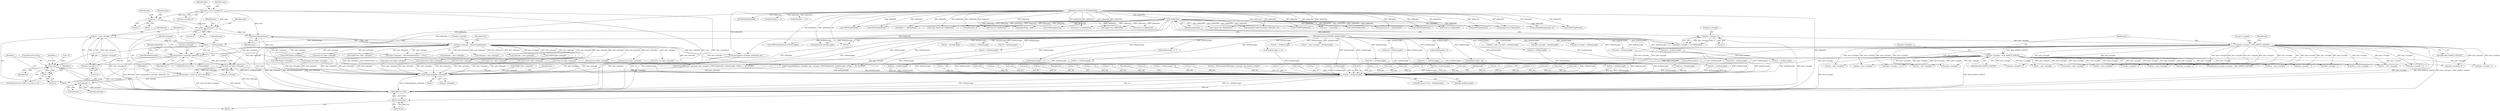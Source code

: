 digraph "0_gstreamer_bc2cdd57d549ab3ba59782e9b395d0cd683fd3ac@pointer" {
"1000466" [label="(Call,memcpy(pIns->pSample, lpMemFile, len))"];
"1000180" [label="(Call,pIns->pSample = AllocateSample(mem))"];
"1000184" [label="(Call,AllocateSample(mem))"];
"1000157" [label="(Call,mem *= 2)"];
"1000112" [label="(Call,mem = pIns->nLength+6)"];
"1000170" [label="(Call,mem *= 2)"];
"1000129" [label="(Call,!lpMemFile)"];
"1000104" [label="(MethodParameterIn,LPCSTR lpMemFile)"];
"1000463" [label="(Call,len <= dwMemLength)"];
"1000455" [label="(Call,len = pIns->nLength * 2)"];
"1000457" [label="(Call,pIns->nLength * 2)"];
"1000139" [label="(Call,pIns->nLength = MAX_SAMPLE_LENGTH)"];
"1000134" [label="(Call,pIns->nLength > MAX_SAMPLE_LENGTH)"];
"1000124" [label="(Call,pIns->nLength < 4)"];
"1000105" [label="(MethodParameterIn,DWORD dwMemLength)"];
"1000475" [label="(Call,(short int *)pIns->pSample)"];
"1000473" [label="(Call,*pSample = (short int *)pIns->pSample)"];
"1000500" [label="(Call,pSample++)"];
"1002030" [label="(Call,FreeSample(pIns->pSample))"];
"1000485" [label="(Call,j<len)"];
"1000488" [label="(Call,j+=2)"];
"1002016" [label="(Call,len > dwMemLength)"];
"1002043" [label="(Return,return len;)"];
"1000494" [label="(Identifier,s)"];
"1000265" [label="(Call,(const signed char *)lpMemFile)"];
"1000482" [label="(Call,j=0)"];
"1000391" [label="(Call,len += 16)"];
"1001565" [label="(Call,(LPBYTE)lpMemFile)"];
"1000308" [label="(Call,len > dwMemLength - 16)"];
"1001252" [label="(Call,(signed char *)pIns->pSample)"];
"1000477" [label="(Call,pIns->pSample)"];
"1000464" [label="(Identifier,len)"];
"1001826" [label="(Call,k<len)"];
"1000114" [label="(Call,pIns->nLength+6)"];
"1001228" [label="(Call,len-9)"];
"1000180" [label="(Call,pIns->pSample = AllocateSample(mem))"];
"1000475" [label="(Call,(short int *)pIns->pSample)"];
"1001272" [label="(Call,delta8 += lpMemFile[j])"];
"1000836" [label="(Call,len = pIns->nLength)"];
"1000500" [label="(Call,pSample++)"];
"1000487" [label="(Identifier,len)"];
"1000957" [label="(Call,(LPBYTE)lpMemFile)"];
"1000694" [label="(Call,len *= 2)"];
"1000635" [label="(Call,(signed char *)pIns->pSample)"];
"1000345" [label="(Call,(BYTE)lpMemFile[j])"];
"1002045" [label="(MethodReturn,UINT)"];
"1000485" [label="(Call,j<len)"];
"1000128" [label="(Literal,4)"];
"1000577" [label="(Call,len > dwMemLength)"];
"1000470" [label="(Identifier,lpMemFile)"];
"1001816" [label="(Call,(signed short *)pIns->pSample)"];
"1002009" [label="(Call,memcpy(pIns->pSample, lpMemFile, len))"];
"1000741" [label="(Call,len*2 > dwMemLength)"];
"1000175" [label="(Identifier,pIns)"];
"1000158" [label="(Identifier,mem)"];
"1001002" [label="(Call,len*2 > dwMemLength)"];
"1000926" [label="(Call,len *= 4)"];
"1001511" [label="(Call,len = DMFUnpack((LPBYTE)pIns->pSample, ibuf, ibufmax, maxlen))"];
"1000134" [label="(Call,pIns->nLength > MAX_SAMPLE_LENGTH)"];
"1000139" [label="(Call,pIns->nLength = MAX_SAMPLE_LENGTH)"];
"1000122" [label="(Identifier,pIns)"];
"1000162" [label="(Identifier,pIns)"];
"1001188" [label="(Call,(char *)pIns->pSample)"];
"1001093" [label="(Call,len*4 > dwMemLength)"];
"1000104" [label="(MethodParameterIn,LPCSTR lpMemFile)"];
"1000314" [label="(Call,memcpy(CompressionTable, lpMemFile, 16))"];
"1000206" [label="(Call,len > dwMemLength)"];
"1000466" [label="(Call,memcpy(pIns->pSample, lpMemFile, len))"];
"1001180" [label="(Call,packcharacter = lpMemFile[8])"];
"1000809" [label="(Call,len *= 2)"];
"1000277" [label="(Call,j<len)"];
"1000125" [label="(Call,pIns->nLength)"];
"1000620" [label="(Call,pIns->nLength * 2)"];
"1000965" [label="(Call,ITUnpack16Bit(pIns->pSample, pIns->nLength, (LPBYTE)lpMemFile, dwMemLength, (nFlags == RS_IT21516)))"];
"1000455" [label="(Call,len = pIns->nLength * 2)"];
"1000454" [label="(Block,)"];
"1000513" [label="(Call,len > dwMemLength)"];
"1002016" [label="(Call,len > dwMemLength)"];
"1000179" [label="(Call,(pIns->pSample = AllocateSample(mem)) == NULL)"];
"1000461" [label="(Literal,2)"];
"1001527" [label="(Call,pIns->nLength * 3)"];
"1000405" [label="(Call,len > dwMemLength)"];
"1000934" [label="(Call,len = dwMemLength)"];
"1001320" [label="(Call,len >= 4)"];
"1002018" [label="(Identifier,dwMemLength)"];
"1001366" [label="(Call,j<pIns->nLength)"];
"1002022" [label="(Identifier,pIns)"];
"1000996" [label="(Call,len = pIns->nLength)"];
"1001106" [label="(Call,(short int *)lpMemFile)"];
"1001199" [label="(Call,lpMemFile+4)"];
"1001100" [label="(Call,dwMemLength >> 2)"];
"1001009" [label="(Call,dwMemLength >> 1)"];
"1000432" [label="(Call,j<len)"];
"1002024" [label="(Block,)"];
"1000322" [label="(Call,*pSample = pIns->pSample)"];
"1000483" [label="(Identifier,j)"];
"1001203" [label="(Call,len > dwMemLength)"];
"1001917" [label="(Call,dwMemLength >> 2)"];
"1001478" [label="(Call,len >= 4)"];
"1000112" [label="(Call,mem = pIns->nLength+6)"];
"1002002" [label="(Call,len = pIns->nLength = dwMemLength)"];
"1000200" [label="(Call,len = pIns->nLength)"];
"1000159" [label="(Literal,2)"];
"1000227" [label="(Call,j<len)"];
"1000246" [label="(Call,len = pIns->nLength)"];
"1000238" [label="(Call,lpMemFile[j] - 0x80)"];
"1000172" [label="(Literal,2)"];
"1000217" [label="(Call,*pSample = pIns->pSample)"];
"1000499" [label="(Call,*pSample++)"];
"1001335" [label="(Call,(LPBYTE)lpMemFile)"];
"1001738" [label="(Call,(LPBYTE)lpMemFile)"];
"1000972" [label="(Call,(LPBYTE)lpMemFile)"];
"1000209" [label="(Call,len = pIns->nLength = dwMemLength)"];
"1001483" [label="(Call,maxlen = pIns->nLength)"];
"1001245" [label="(Call,len > dwMemLength)"];
"1000169" [label="(Block,)"];
"1001910" [label="(Call,len*4 > dwMemLength)"];
"1000143" [label="(Identifier,MAX_SAMPLE_LENGTH)"];
"1002031" [label="(Call,pIns->pSample)"];
"1002017" [label="(Identifier,len)"];
"1001068" [label="(Call,len *= 2)"];
"1000474" [label="(Identifier,pSample)"];
"1000105" [label="(MethodParameterIn,DWORD dwMemLength)"];
"1000140" [label="(Call,pIns->nLength)"];
"1000488" [label="(Call,j+=2)"];
"1000130" [label="(Identifier,lpMemFile)"];
"1000571" [label="(Call,pIns->nLength * 2)"];
"1000184" [label="(Call,AllocateSample(mem))"];
"1000529" [label="(Call,(signed char *)pIns->pSample)"];
"1000463" [label="(Call,len <= dwMemLength)"];
"1000856" [label="(Call,len*4 > dwMemLength)"];
"1000507" [label="(Call,pIns->nLength * 2)"];
"1000355" [label="(Call,lpMemFile[j] >> 4)"];
"1000950" [label="(Call,ITUnpack8Bit(pIns->pSample, pIns->nLength, (LPBYTE)lpMemFile, dwMemLength, (nFlags == RS_IT2158)))"];
"1000106" [label="(Block,)"];
"1002004" [label="(Call,pIns->nLength = dwMemLength)"];
"1000486" [label="(Identifier,j)"];
"1001285" [label="(Call,(WORD *)pIns->pSample)"];
"1001988" [label="(Call,len *= 4)"];
"1000537" [label="(Call,(signed char *)lpMemFile)"];
"1001176" [label="(Call,*psrc = lpMemFile)"];
"1001015" [label="(Call,(LPBYTE)lpMemFile)"];
"1000133" [label="(ControlStructure,if (pIns->nLength > MAX_SAMPLE_LENGTH))"];
"1000113" [label="(Identifier,mem)"];
"1000141" [label="(Identifier,pIns)"];
"1002042" [label="(Identifier,pIns)"];
"1002036" [label="(Identifier,pIns)"];
"1002044" [label="(Identifier,len)"];
"1000300" [label="(Call,(pIns->nLength + 1) / 2)"];
"1000129" [label="(Call,!lpMemFile)"];
"1000186" [label="(Identifier,NULL)"];
"1000156" [label="(Block,)"];
"1000257" [label="(Call,*pSample = pIns->pSample)"];
"1000457" [label="(Call,pIns->nLength * 2)"];
"1000211" [label="(Call,pIns->nLength = dwMemLength)"];
"1000627" [label="(Call,len*2)"];
"1001500" [label="(Call,(LPBYTE)lpMemFile)"];
"1000489" [label="(Identifier,j)"];
"1001542" [label="(Call,len > dwMemLength)"];
"1000626" [label="(Call,len*2 <= dwMemLength)"];
"1000721" [label="(Call,len = pIns->nLength)"];
"1001171" [label="(Call,dwMemLength > 9)"];
"1000310" [label="(Call,dwMemLength - 16)"];
"1001993" [label="(Call,len = pIns->nLength)"];
"1000185" [label="(Identifier,mem)"];
"1001643" [label="(Call,(signed short *)pIns->pSample)"];
"1001506" [label="(Call,(LPBYTE)(lpMemFile+dwMemLength))"];
"1000501" [label="(Identifier,pSample)"];
"1002043" [label="(Return,return len;)"];
"1000252" [label="(Call,len > dwMemLength)"];
"1000462" [label="(ControlStructure,if (len <= dwMemLength))"];
"1000584" [label="(Call,(short int *)pIns->pSample)"];
"1000171" [label="(Identifier,mem)"];
"1001474" [label="(Call,len = dwMemLength)"];
"1001999" [label="(Call,len > dwMemLength)"];
"1000643" [label="(Call,(signed char *)lpMemFile)"];
"1001508" [label="(Call,lpMemFile+dwMemLength)"];
"1000468" [label="(Identifier,pIns)"];
"1000146" [label="(Identifier,pIns)"];
"1000399" [label="(Call,pIns->nLength * 2)"];
"1000844" [label="(Call,(short int *)lpMemFile)"];
"1001161" [label="(Call,len *= 4)"];
"1000729" [label="(Call,(signed char *)lpMemFile)"];
"1001929" [label="(Call,(short int *)pIns->pSample)"];
"1000420" [label="(Call,(short int *)lpMemFile)"];
"1001210" [label="(Call,dmax = pIns->nLength)"];
"1000503" [label="(ControlStructure,break;)"];
"1000456" [label="(Identifier,len)"];
"1000471" [label="(Identifier,len)"];
"1001239" [label="(Call,pIns->nLength * 2)"];
"1000742" [label="(Call,len*2)"];
"1001112" [label="(Call,(short int *)pIns->pSample)"];
"1000138" [label="(Identifier,MAX_SAMPLE_LENGTH)"];
"1000850" [label="(Call,(short int *)pIns->pSample)"];
"1000600" [label="(Call,j<len)"];
"1001653" [label="(Call,k<len)"];
"1000170" [label="(Call,mem *= 2)"];
"1000465" [label="(Identifier,dwMemLength)"];
"1001197" [label="(Call,(LPDWORD)(lpMemFile+4))"];
"1001698" [label="(Call,pIns->nLength * 6)"];
"1001087" [label="(Call,len = pIns->nLength)"];
"1000157" [label="(Call,mem *= 2)"];
"1001514" [label="(Call,(LPBYTE)pIns->pSample)"];
"1001904" [label="(Call,len = pIns->nLength)"];
"1001167" [label="(Call,len = 9)"];
"1000545" [label="(Call,j<len)"];
"1001206" [label="(Call,len = dwMemLength)"];
"1000938" [label="(Call,len < 4)"];
"1000124" [label="(Call,pIns->nLength < 4)"];
"1000135" [label="(Call,pIns->nLength)"];
"1000480" [label="(ControlStructure,for (UINT j=0; j<len; j+=2))"];
"1000123" [label="(Call,(pIns->nLength < 4) || (!lpMemFile))"];
"1001720" [label="(Call,len > 8*8)"];
"1000522" [label="(Call,len > 1)"];
"1000301" [label="(Call,pIns->nLength + 1)"];
"1000318" [label="(Call,lpMemFile += 16)"];
"1000735" [label="(Call,(signed char *)pIns->pSample)"];
"1000857" [label="(Call,len*4)"];
"1002030" [label="(Call,FreeSample(pIns->pSample))"];
"1000467" [label="(Call,pIns->pSample)"];
"1001715" [label="(Call,len > dwMemLength)"];
"1002015" [label="(ControlStructure,if (len > dwMemLength))"];
"1000592" [label="(Call,(short int *)lpMemFile)"];
"1001923" [label="(Call,(LPCBYTE)lpMemFile)"];
"1001327" [label="(Call,(LPBYTE)pIns->pSample)"];
"1000458" [label="(Call,pIns->nLength)"];
"1000181" [label="(Call,pIns->pSample)"];
"1001316" [label="(Call,len = dwMemLength)"];
"1000518" [label="(Call,dwMemLength & ~1)"];
"1001295" [label="(Call,j<len)"];
"1001547" [label="(Call,len > 4*8)"];
"1000473" [label="(Call,*pSample = (short int *)pIns->pSample)"];
"1000412" [label="(Call,(short int *)pIns->pSample)"];
"1001021" [label="(Call,(LPBYTE)pIns->pSample)"];
"1000490" [label="(Literal,2)"];
"1000466" -> "1000462"  [label="AST: "];
"1000466" -> "1000471"  [label="CFG: "];
"1000467" -> "1000466"  [label="AST: "];
"1000470" -> "1000466"  [label="AST: "];
"1000471" -> "1000466"  [label="AST: "];
"1000474" -> "1000466"  [label="CFG: "];
"1000466" -> "1002045"  [label="DDG: lpMemFile"];
"1000466" -> "1002045"  [label="DDG: memcpy(pIns->pSample, lpMemFile, len)"];
"1000180" -> "1000466"  [label="DDG: pIns->pSample"];
"1000129" -> "1000466"  [label="DDG: lpMemFile"];
"1000104" -> "1000466"  [label="DDG: lpMemFile"];
"1000463" -> "1000466"  [label="DDG: len"];
"1000466" -> "1000475"  [label="DDG: pIns->pSample"];
"1000466" -> "1000485"  [label="DDG: len"];
"1000180" -> "1000179"  [label="AST: "];
"1000180" -> "1000184"  [label="CFG: "];
"1000181" -> "1000180"  [label="AST: "];
"1000184" -> "1000180"  [label="AST: "];
"1000186" -> "1000180"  [label="CFG: "];
"1000180" -> "1002045"  [label="DDG: AllocateSample(mem)"];
"1000180" -> "1002045"  [label="DDG: pIns->pSample"];
"1000180" -> "1000179"  [label="DDG: pIns->pSample"];
"1000184" -> "1000180"  [label="DDG: mem"];
"1000180" -> "1000217"  [label="DDG: pIns->pSample"];
"1000180" -> "1000257"  [label="DDG: pIns->pSample"];
"1000180" -> "1000322"  [label="DDG: pIns->pSample"];
"1000180" -> "1000412"  [label="DDG: pIns->pSample"];
"1000180" -> "1000475"  [label="DDG: pIns->pSample"];
"1000180" -> "1000529"  [label="DDG: pIns->pSample"];
"1000180" -> "1000584"  [label="DDG: pIns->pSample"];
"1000180" -> "1000635"  [label="DDG: pIns->pSample"];
"1000180" -> "1000735"  [label="DDG: pIns->pSample"];
"1000180" -> "1000850"  [label="DDG: pIns->pSample"];
"1000180" -> "1000950"  [label="DDG: pIns->pSample"];
"1000180" -> "1000965"  [label="DDG: pIns->pSample"];
"1000180" -> "1001021"  [label="DDG: pIns->pSample"];
"1000180" -> "1001112"  [label="DDG: pIns->pSample"];
"1000180" -> "1001188"  [label="DDG: pIns->pSample"];
"1000180" -> "1001252"  [label="DDG: pIns->pSample"];
"1000180" -> "1001327"  [label="DDG: pIns->pSample"];
"1000180" -> "1001514"  [label="DDG: pIns->pSample"];
"1000180" -> "1001643"  [label="DDG: pIns->pSample"];
"1000180" -> "1001816"  [label="DDG: pIns->pSample"];
"1000180" -> "1001929"  [label="DDG: pIns->pSample"];
"1000180" -> "1002009"  [label="DDG: pIns->pSample"];
"1000180" -> "1002030"  [label="DDG: pIns->pSample"];
"1000184" -> "1000185"  [label="CFG: "];
"1000185" -> "1000184"  [label="AST: "];
"1000184" -> "1002045"  [label="DDG: mem"];
"1000184" -> "1000179"  [label="DDG: mem"];
"1000157" -> "1000184"  [label="DDG: mem"];
"1000112" -> "1000184"  [label="DDG: mem"];
"1000170" -> "1000184"  [label="DDG: mem"];
"1000157" -> "1000156"  [label="AST: "];
"1000157" -> "1000159"  [label="CFG: "];
"1000158" -> "1000157"  [label="AST: "];
"1000159" -> "1000157"  [label="AST: "];
"1000162" -> "1000157"  [label="CFG: "];
"1000112" -> "1000157"  [label="DDG: mem"];
"1000157" -> "1000170"  [label="DDG: mem"];
"1000112" -> "1000106"  [label="AST: "];
"1000112" -> "1000114"  [label="CFG: "];
"1000113" -> "1000112"  [label="AST: "];
"1000114" -> "1000112"  [label="AST: "];
"1000122" -> "1000112"  [label="CFG: "];
"1000112" -> "1002045"  [label="DDG: pIns->nLength+6"];
"1000112" -> "1002045"  [label="DDG: mem"];
"1000112" -> "1000170"  [label="DDG: mem"];
"1000170" -> "1000169"  [label="AST: "];
"1000170" -> "1000172"  [label="CFG: "];
"1000171" -> "1000170"  [label="AST: "];
"1000172" -> "1000170"  [label="AST: "];
"1000175" -> "1000170"  [label="CFG: "];
"1000129" -> "1000123"  [label="AST: "];
"1000129" -> "1000130"  [label="CFG: "];
"1000130" -> "1000129"  [label="AST: "];
"1000123" -> "1000129"  [label="CFG: "];
"1000129" -> "1002045"  [label="DDG: lpMemFile"];
"1000129" -> "1000123"  [label="DDG: lpMemFile"];
"1000104" -> "1000129"  [label="DDG: lpMemFile"];
"1000129" -> "1000238"  [label="DDG: lpMemFile"];
"1000129" -> "1000265"  [label="DDG: lpMemFile"];
"1000129" -> "1000314"  [label="DDG: lpMemFile"];
"1000129" -> "1000420"  [label="DDG: lpMemFile"];
"1000129" -> "1000537"  [label="DDG: lpMemFile"];
"1000129" -> "1000592"  [label="DDG: lpMemFile"];
"1000129" -> "1000643"  [label="DDG: lpMemFile"];
"1000129" -> "1000729"  [label="DDG: lpMemFile"];
"1000129" -> "1000844"  [label="DDG: lpMemFile"];
"1000129" -> "1000957"  [label="DDG: lpMemFile"];
"1000129" -> "1000972"  [label="DDG: lpMemFile"];
"1000129" -> "1001015"  [label="DDG: lpMemFile"];
"1000129" -> "1001106"  [label="DDG: lpMemFile"];
"1000129" -> "1001176"  [label="DDG: lpMemFile"];
"1000129" -> "1001180"  [label="DDG: lpMemFile"];
"1000129" -> "1001197"  [label="DDG: lpMemFile"];
"1000129" -> "1001199"  [label="DDG: lpMemFile"];
"1000129" -> "1001272"  [label="DDG: lpMemFile"];
"1000129" -> "1001335"  [label="DDG: lpMemFile"];
"1000129" -> "1001500"  [label="DDG: lpMemFile"];
"1000129" -> "1001565"  [label="DDG: lpMemFile"];
"1000129" -> "1001738"  [label="DDG: lpMemFile"];
"1000129" -> "1001923"  [label="DDG: lpMemFile"];
"1000129" -> "1002009"  [label="DDG: lpMemFile"];
"1000104" -> "1000101"  [label="AST: "];
"1000104" -> "1002045"  [label="DDG: lpMemFile"];
"1000104" -> "1000238"  [label="DDG: lpMemFile"];
"1000104" -> "1000265"  [label="DDG: lpMemFile"];
"1000104" -> "1000314"  [label="DDG: lpMemFile"];
"1000104" -> "1000318"  [label="DDG: lpMemFile"];
"1000104" -> "1000345"  [label="DDG: lpMemFile"];
"1000104" -> "1000355"  [label="DDG: lpMemFile"];
"1000104" -> "1000420"  [label="DDG: lpMemFile"];
"1000104" -> "1000537"  [label="DDG: lpMemFile"];
"1000104" -> "1000592"  [label="DDG: lpMemFile"];
"1000104" -> "1000643"  [label="DDG: lpMemFile"];
"1000104" -> "1000729"  [label="DDG: lpMemFile"];
"1000104" -> "1000844"  [label="DDG: lpMemFile"];
"1000104" -> "1000957"  [label="DDG: lpMemFile"];
"1000104" -> "1000972"  [label="DDG: lpMemFile"];
"1000104" -> "1001015"  [label="DDG: lpMemFile"];
"1000104" -> "1001106"  [label="DDG: lpMemFile"];
"1000104" -> "1001176"  [label="DDG: lpMemFile"];
"1000104" -> "1001180"  [label="DDG: lpMemFile"];
"1000104" -> "1001197"  [label="DDG: lpMemFile"];
"1000104" -> "1001199"  [label="DDG: lpMemFile"];
"1000104" -> "1001272"  [label="DDG: lpMemFile"];
"1000104" -> "1001335"  [label="DDG: lpMemFile"];
"1000104" -> "1001500"  [label="DDG: lpMemFile"];
"1000104" -> "1001506"  [label="DDG: lpMemFile"];
"1000104" -> "1001508"  [label="DDG: lpMemFile"];
"1000104" -> "1001565"  [label="DDG: lpMemFile"];
"1000104" -> "1001738"  [label="DDG: lpMemFile"];
"1000104" -> "1001923"  [label="DDG: lpMemFile"];
"1000104" -> "1002009"  [label="DDG: lpMemFile"];
"1000463" -> "1000462"  [label="AST: "];
"1000463" -> "1000465"  [label="CFG: "];
"1000464" -> "1000463"  [label="AST: "];
"1000465" -> "1000463"  [label="AST: "];
"1000468" -> "1000463"  [label="CFG: "];
"1000474" -> "1000463"  [label="CFG: "];
"1000463" -> "1002045"  [label="DDG: len <= dwMemLength"];
"1000455" -> "1000463"  [label="DDG: len"];
"1000105" -> "1000463"  [label="DDG: dwMemLength"];
"1000463" -> "1000485"  [label="DDG: len"];
"1000463" -> "1002016"  [label="DDG: dwMemLength"];
"1000455" -> "1000454"  [label="AST: "];
"1000455" -> "1000457"  [label="CFG: "];
"1000456" -> "1000455"  [label="AST: "];
"1000457" -> "1000455"  [label="AST: "];
"1000464" -> "1000455"  [label="CFG: "];
"1000455" -> "1002045"  [label="DDG: pIns->nLength * 2"];
"1000457" -> "1000455"  [label="DDG: pIns->nLength"];
"1000457" -> "1000455"  [label="DDG: 2"];
"1000457" -> "1000461"  [label="CFG: "];
"1000458" -> "1000457"  [label="AST: "];
"1000461" -> "1000457"  [label="AST: "];
"1000457" -> "1002045"  [label="DDG: pIns->nLength"];
"1000139" -> "1000457"  [label="DDG: pIns->nLength"];
"1000134" -> "1000457"  [label="DDG: pIns->nLength"];
"1000139" -> "1000133"  [label="AST: "];
"1000139" -> "1000143"  [label="CFG: "];
"1000140" -> "1000139"  [label="AST: "];
"1000143" -> "1000139"  [label="AST: "];
"1000146" -> "1000139"  [label="CFG: "];
"1000139" -> "1002045"  [label="DDG: pIns->nLength"];
"1000139" -> "1002045"  [label="DDG: MAX_SAMPLE_LENGTH"];
"1000134" -> "1000139"  [label="DDG: MAX_SAMPLE_LENGTH"];
"1000139" -> "1000200"  [label="DDG: pIns->nLength"];
"1000139" -> "1000246"  [label="DDG: pIns->nLength"];
"1000139" -> "1000300"  [label="DDG: pIns->nLength"];
"1000139" -> "1000301"  [label="DDG: pIns->nLength"];
"1000139" -> "1000399"  [label="DDG: pIns->nLength"];
"1000139" -> "1000507"  [label="DDG: pIns->nLength"];
"1000139" -> "1000571"  [label="DDG: pIns->nLength"];
"1000139" -> "1000620"  [label="DDG: pIns->nLength"];
"1000139" -> "1000721"  [label="DDG: pIns->nLength"];
"1000139" -> "1000836"  [label="DDG: pIns->nLength"];
"1000139" -> "1000950"  [label="DDG: pIns->nLength"];
"1000139" -> "1000965"  [label="DDG: pIns->nLength"];
"1000139" -> "1000996"  [label="DDG: pIns->nLength"];
"1000139" -> "1001087"  [label="DDG: pIns->nLength"];
"1000139" -> "1001210"  [label="DDG: pIns->nLength"];
"1000139" -> "1001239"  [label="DDG: pIns->nLength"];
"1000139" -> "1001366"  [label="DDG: pIns->nLength"];
"1000139" -> "1001483"  [label="DDG: pIns->nLength"];
"1000139" -> "1001527"  [label="DDG: pIns->nLength"];
"1000139" -> "1001698"  [label="DDG: pIns->nLength"];
"1000139" -> "1001904"  [label="DDG: pIns->nLength"];
"1000139" -> "1001993"  [label="DDG: pIns->nLength"];
"1000134" -> "1000133"  [label="AST: "];
"1000134" -> "1000138"  [label="CFG: "];
"1000135" -> "1000134"  [label="AST: "];
"1000138" -> "1000134"  [label="AST: "];
"1000141" -> "1000134"  [label="CFG: "];
"1000146" -> "1000134"  [label="CFG: "];
"1000134" -> "1002045"  [label="DDG: pIns->nLength > MAX_SAMPLE_LENGTH"];
"1000134" -> "1002045"  [label="DDG: pIns->nLength"];
"1000134" -> "1002045"  [label="DDG: MAX_SAMPLE_LENGTH"];
"1000124" -> "1000134"  [label="DDG: pIns->nLength"];
"1000134" -> "1000200"  [label="DDG: pIns->nLength"];
"1000134" -> "1000246"  [label="DDG: pIns->nLength"];
"1000134" -> "1000300"  [label="DDG: pIns->nLength"];
"1000134" -> "1000301"  [label="DDG: pIns->nLength"];
"1000134" -> "1000399"  [label="DDG: pIns->nLength"];
"1000134" -> "1000507"  [label="DDG: pIns->nLength"];
"1000134" -> "1000571"  [label="DDG: pIns->nLength"];
"1000134" -> "1000620"  [label="DDG: pIns->nLength"];
"1000134" -> "1000721"  [label="DDG: pIns->nLength"];
"1000134" -> "1000836"  [label="DDG: pIns->nLength"];
"1000134" -> "1000950"  [label="DDG: pIns->nLength"];
"1000134" -> "1000965"  [label="DDG: pIns->nLength"];
"1000134" -> "1000996"  [label="DDG: pIns->nLength"];
"1000134" -> "1001087"  [label="DDG: pIns->nLength"];
"1000134" -> "1001210"  [label="DDG: pIns->nLength"];
"1000134" -> "1001239"  [label="DDG: pIns->nLength"];
"1000134" -> "1001366"  [label="DDG: pIns->nLength"];
"1000134" -> "1001483"  [label="DDG: pIns->nLength"];
"1000134" -> "1001527"  [label="DDG: pIns->nLength"];
"1000134" -> "1001698"  [label="DDG: pIns->nLength"];
"1000134" -> "1001904"  [label="DDG: pIns->nLength"];
"1000134" -> "1001993"  [label="DDG: pIns->nLength"];
"1000124" -> "1000123"  [label="AST: "];
"1000124" -> "1000128"  [label="CFG: "];
"1000125" -> "1000124"  [label="AST: "];
"1000128" -> "1000124"  [label="AST: "];
"1000130" -> "1000124"  [label="CFG: "];
"1000123" -> "1000124"  [label="CFG: "];
"1000124" -> "1002045"  [label="DDG: pIns->nLength"];
"1000124" -> "1000123"  [label="DDG: pIns->nLength"];
"1000124" -> "1000123"  [label="DDG: 4"];
"1000105" -> "1000101"  [label="AST: "];
"1000105" -> "1002045"  [label="DDG: dwMemLength"];
"1000105" -> "1000206"  [label="DDG: dwMemLength"];
"1000105" -> "1000209"  [label="DDG: dwMemLength"];
"1000105" -> "1000211"  [label="DDG: dwMemLength"];
"1000105" -> "1000252"  [label="DDG: dwMemLength"];
"1000105" -> "1000310"  [label="DDG: dwMemLength"];
"1000105" -> "1000405"  [label="DDG: dwMemLength"];
"1000105" -> "1000513"  [label="DDG: dwMemLength"];
"1000105" -> "1000518"  [label="DDG: dwMemLength"];
"1000105" -> "1000577"  [label="DDG: dwMemLength"];
"1000105" -> "1000626"  [label="DDG: dwMemLength"];
"1000105" -> "1000741"  [label="DDG: dwMemLength"];
"1000105" -> "1000856"  [label="DDG: dwMemLength"];
"1000105" -> "1000934"  [label="DDG: dwMemLength"];
"1000105" -> "1000950"  [label="DDG: dwMemLength"];
"1000105" -> "1000965"  [label="DDG: dwMemLength"];
"1000105" -> "1001002"  [label="DDG: dwMemLength"];
"1000105" -> "1001009"  [label="DDG: dwMemLength"];
"1000105" -> "1001093"  [label="DDG: dwMemLength"];
"1000105" -> "1001100"  [label="DDG: dwMemLength"];
"1000105" -> "1001171"  [label="DDG: dwMemLength"];
"1000105" -> "1001203"  [label="DDG: dwMemLength"];
"1000105" -> "1001206"  [label="DDG: dwMemLength"];
"1000105" -> "1001245"  [label="DDG: dwMemLength"];
"1000105" -> "1001316"  [label="DDG: dwMemLength"];
"1000105" -> "1001474"  [label="DDG: dwMemLength"];
"1000105" -> "1001506"  [label="DDG: dwMemLength"];
"1000105" -> "1001508"  [label="DDG: dwMemLength"];
"1000105" -> "1001542"  [label="DDG: dwMemLength"];
"1000105" -> "1001715"  [label="DDG: dwMemLength"];
"1000105" -> "1001910"  [label="DDG: dwMemLength"];
"1000105" -> "1001917"  [label="DDG: dwMemLength"];
"1000105" -> "1001999"  [label="DDG: dwMemLength"];
"1000105" -> "1002002"  [label="DDG: dwMemLength"];
"1000105" -> "1002004"  [label="DDG: dwMemLength"];
"1000105" -> "1002016"  [label="DDG: dwMemLength"];
"1000475" -> "1000473"  [label="AST: "];
"1000475" -> "1000477"  [label="CFG: "];
"1000476" -> "1000475"  [label="AST: "];
"1000477" -> "1000475"  [label="AST: "];
"1000473" -> "1000475"  [label="CFG: "];
"1000475" -> "1002045"  [label="DDG: pIns->pSample"];
"1000475" -> "1000473"  [label="DDG: pIns->pSample"];
"1000475" -> "1002030"  [label="DDG: pIns->pSample"];
"1000473" -> "1000454"  [label="AST: "];
"1000474" -> "1000473"  [label="AST: "];
"1000483" -> "1000473"  [label="CFG: "];
"1000473" -> "1002045"  [label="DDG: pSample"];
"1000473" -> "1002045"  [label="DDG: (short int *)pIns->pSample"];
"1000473" -> "1000500"  [label="DDG: pSample"];
"1000500" -> "1000499"  [label="AST: "];
"1000500" -> "1000501"  [label="CFG: "];
"1000501" -> "1000500"  [label="AST: "];
"1000499" -> "1000500"  [label="CFG: "];
"1000500" -> "1002045"  [label="DDG: pSample"];
"1002030" -> "1002024"  [label="AST: "];
"1002030" -> "1002031"  [label="CFG: "];
"1002031" -> "1002030"  [label="AST: "];
"1002036" -> "1002030"  [label="CFG: "];
"1002030" -> "1002045"  [label="DDG: FreeSample(pIns->pSample)"];
"1001643" -> "1002030"  [label="DDG: pIns->pSample"];
"1001112" -> "1002030"  [label="DDG: pIns->pSample"];
"1001514" -> "1002030"  [label="DDG: pIns->pSample"];
"1000412" -> "1002030"  [label="DDG: pIns->pSample"];
"1000950" -> "1002030"  [label="DDG: pIns->pSample"];
"1000965" -> "1002030"  [label="DDG: pIns->pSample"];
"1000735" -> "1002030"  [label="DDG: pIns->pSample"];
"1001929" -> "1002030"  [label="DDG: pIns->pSample"];
"1001021" -> "1002030"  [label="DDG: pIns->pSample"];
"1001285" -> "1002030"  [label="DDG: pIns->pSample"];
"1001816" -> "1002030"  [label="DDG: pIns->pSample"];
"1001327" -> "1002030"  [label="DDG: pIns->pSample"];
"1002009" -> "1002030"  [label="DDG: pIns->pSample"];
"1001188" -> "1002030"  [label="DDG: pIns->pSample"];
"1000850" -> "1002030"  [label="DDG: pIns->pSample"];
"1000635" -> "1002030"  [label="DDG: pIns->pSample"];
"1000529" -> "1002030"  [label="DDG: pIns->pSample"];
"1000584" -> "1002030"  [label="DDG: pIns->pSample"];
"1000485" -> "1000480"  [label="AST: "];
"1000485" -> "1000487"  [label="CFG: "];
"1000486" -> "1000485"  [label="AST: "];
"1000487" -> "1000485"  [label="AST: "];
"1000494" -> "1000485"  [label="CFG: "];
"1000503" -> "1000485"  [label="CFG: "];
"1000485" -> "1002045"  [label="DDG: j"];
"1000485" -> "1002045"  [label="DDG: j<len"];
"1000488" -> "1000485"  [label="DDG: j"];
"1000482" -> "1000485"  [label="DDG: j"];
"1000485" -> "1000488"  [label="DDG: j"];
"1000485" -> "1002016"  [label="DDG: len"];
"1000488" -> "1000480"  [label="AST: "];
"1000488" -> "1000490"  [label="CFG: "];
"1000489" -> "1000488"  [label="AST: "];
"1000490" -> "1000488"  [label="AST: "];
"1000486" -> "1000488"  [label="CFG: "];
"1002016" -> "1002015"  [label="AST: "];
"1002016" -> "1002018"  [label="CFG: "];
"1002017" -> "1002016"  [label="AST: "];
"1002018" -> "1002016"  [label="AST: "];
"1002022" -> "1002016"  [label="CFG: "];
"1002042" -> "1002016"  [label="CFG: "];
"1002016" -> "1002045"  [label="DDG: dwMemLength"];
"1002016" -> "1002045"  [label="DDG: len"];
"1002016" -> "1002045"  [label="DDG: len > dwMemLength"];
"1000308" -> "1002016"  [label="DDG: len"];
"1001511" -> "1002016"  [label="DDG: len"];
"1001245" -> "1002016"  [label="DDG: len"];
"1001245" -> "1002016"  [label="DDG: dwMemLength"];
"1000577" -> "1002016"  [label="DDG: len"];
"1000577" -> "1002016"  [label="DDG: dwMemLength"];
"1001720" -> "1002016"  [label="DDG: len"];
"1001167" -> "1002016"  [label="DDG: len"];
"1000405" -> "1002016"  [label="DDG: len"];
"1000405" -> "1002016"  [label="DDG: dwMemLength"];
"1001161" -> "1002016"  [label="DDG: len"];
"1001295" -> "1002016"  [label="DDG: len"];
"1000857" -> "1002016"  [label="DDG: len"];
"1000809" -> "1002016"  [label="DDG: len"];
"1000938" -> "1002016"  [label="DDG: len"];
"1001988" -> "1002016"  [label="DDG: len"];
"1000694" -> "1002016"  [label="DDG: len"];
"1000252" -> "1002016"  [label="DDG: len"];
"1000252" -> "1002016"  [label="DDG: dwMemLength"];
"1001228" -> "1002016"  [label="DDG: len"];
"1000391" -> "1002016"  [label="DDG: len"];
"1000600" -> "1002016"  [label="DDG: len"];
"1001542" -> "1002016"  [label="DDG: len"];
"1001542" -> "1002016"  [label="DDG: dwMemLength"];
"1001320" -> "1002016"  [label="DDG: len"];
"1000926" -> "1002016"  [label="DDG: len"];
"1000432" -> "1002016"  [label="DDG: len"];
"1001715" -> "1002016"  [label="DDG: len"];
"1001715" -> "1002016"  [label="DDG: dwMemLength"];
"1000227" -> "1002016"  [label="DDG: len"];
"1001826" -> "1002016"  [label="DDG: len"];
"1000627" -> "1002016"  [label="DDG: len"];
"1001068" -> "1002016"  [label="DDG: len"];
"1000742" -> "1002016"  [label="DDG: len"];
"1001478" -> "1002016"  [label="DDG: len"];
"1002009" -> "1002016"  [label="DDG: len"];
"1001653" -> "1002016"  [label="DDG: len"];
"1000522" -> "1002016"  [label="DDG: len"];
"1000545" -> "1002016"  [label="DDG: len"];
"1001547" -> "1002016"  [label="DDG: len"];
"1000277" -> "1002016"  [label="DDG: len"];
"1001203" -> "1002016"  [label="DDG: dwMemLength"];
"1000513" -> "1002016"  [label="DDG: dwMemLength"];
"1000856" -> "1002016"  [label="DDG: dwMemLength"];
"1000206" -> "1002016"  [label="DDG: dwMemLength"];
"1001100" -> "1002016"  [label="DDG: dwMemLength"];
"1000626" -> "1002016"  [label="DDG: dwMemLength"];
"1001171" -> "1002016"  [label="DDG: dwMemLength"];
"1001093" -> "1002016"  [label="DDG: dwMemLength"];
"1001917" -> "1002016"  [label="DDG: dwMemLength"];
"1001999" -> "1002016"  [label="DDG: dwMemLength"];
"1000310" -> "1002016"  [label="DDG: dwMemLength"];
"1000741" -> "1002016"  [label="DDG: dwMemLength"];
"1000965" -> "1002016"  [label="DDG: dwMemLength"];
"1000518" -> "1002016"  [label="DDG: dwMemLength"];
"1001910" -> "1002016"  [label="DDG: dwMemLength"];
"1000950" -> "1002016"  [label="DDG: dwMemLength"];
"1001002" -> "1002016"  [label="DDG: dwMemLength"];
"1001009" -> "1002016"  [label="DDG: dwMemLength"];
"1002016" -> "1002043"  [label="DDG: len"];
"1002043" -> "1000106"  [label="AST: "];
"1002043" -> "1002044"  [label="CFG: "];
"1002044" -> "1002043"  [label="AST: "];
"1002045" -> "1002043"  [label="CFG: "];
"1002043" -> "1002045"  [label="DDG: <RET>"];
"1002044" -> "1002043"  [label="DDG: len"];
}
